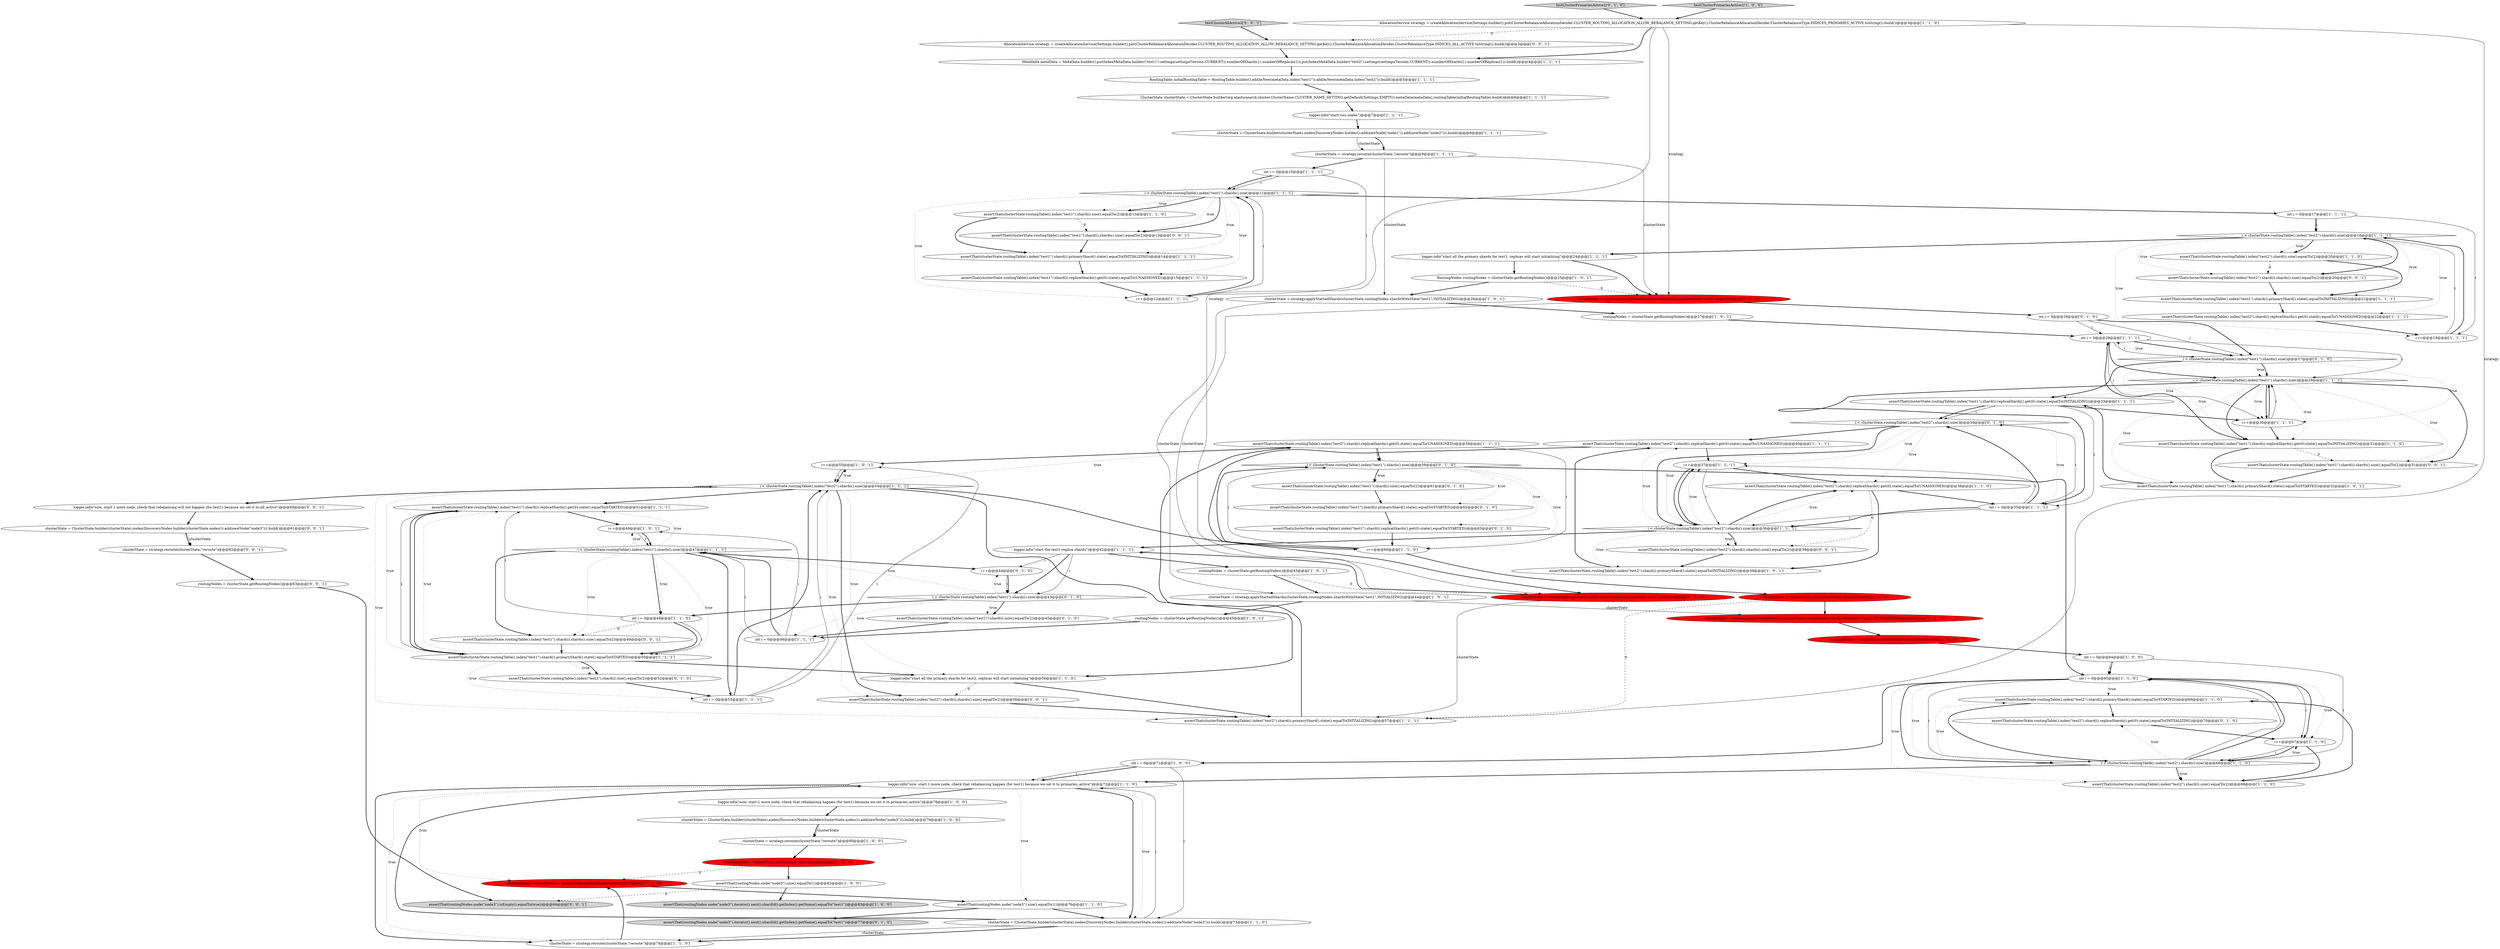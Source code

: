digraph {
51 [style = filled, label = "assertThat(clusterState.routingTable().index(\"test2\").shard(i).replicaShards().get(0).state(),equalTo(UNASSIGNED))@@@58@@@['1', '1', '1']", fillcolor = white, shape = ellipse image = "AAA0AAABBB1BBB"];
79 [style = filled, label = "i < clusterState.routingTable().index(\"test2\").shards().size()@@@34@@@['0', '1', '0']", fillcolor = white, shape = diamond image = "AAA0AAABBB2BBB"];
7 [style = filled, label = "i < clusterState.routingTable().index(\"test1\").shards().size()@@@11@@@['1', '1', '1']", fillcolor = white, shape = diamond image = "AAA0AAABBB1BBB"];
76 [style = filled, label = "i++@@@44@@@['0', '1', '0']", fillcolor = white, shape = ellipse image = "AAA0AAABBB2BBB"];
6 [style = filled, label = "AllocationService strategy = createAllocationService(Settings.builder().put(ClusterRebalanceAllocationDecider.CLUSTER_ROUTING_ALLOCATION_ALLOW_REBALANCE_SETTING.getKey(),ClusterRebalanceAllocationDecider.ClusterRebalanceType.INDICES_PRIMARIES_ACTIVE.toString()).build())@@@3@@@['1', '1', '0']", fillcolor = white, shape = ellipse image = "AAA0AAABBB1BBB"];
62 [style = filled, label = "assertThat(clusterState.routingTable().index(\"test2\").shard(i).primaryShard().state(),equalTo(INITIALIZING))@@@21@@@['1', '1', '1']", fillcolor = white, shape = ellipse image = "AAA0AAABBB1BBB"];
33 [style = filled, label = "assertThat(clusterState.routingTable().index(\"test1\").shard(i).size(),equalTo(2))@@@13@@@['1', '1', '0']", fillcolor = white, shape = ellipse image = "AAA0AAABBB1BBB"];
22 [style = filled, label = "i < clusterState.routingTable().index(\"test2\").shards().size()@@@18@@@['1', '1', '1']", fillcolor = white, shape = diamond image = "AAA0AAABBB1BBB"];
46 [style = filled, label = "i < clusterState.routingTable().index(\"test1\").shards().size()@@@29@@@['1', '1', '1']", fillcolor = white, shape = diamond image = "AAA0AAABBB1BBB"];
44 [style = filled, label = "assertThat(clusterState.routingTable().index(\"test1\").shard(i).replicaShards().get(0).state(),equalTo(INITIALIZING))@@@33@@@['1', '1', '1']", fillcolor = white, shape = ellipse image = "AAA0AAABBB1BBB"];
19 [style = filled, label = "int i = 0@@@17@@@['1', '1', '1']", fillcolor = white, shape = ellipse image = "AAA0AAABBB1BBB"];
31 [style = filled, label = "logger.info(\"start all the primary shards for test1, replicas will start initializing\")@@@24@@@['1', '1', '1']", fillcolor = white, shape = ellipse image = "AAA0AAABBB1BBB"];
52 [style = filled, label = "logger.info(\"start two nodes\")@@@7@@@['1', '1', '1']", fillcolor = white, shape = ellipse image = "AAA0AAABBB1BBB"];
68 [style = filled, label = "RoutingNodes routingNodes = clusterState.getRoutingNodes()@@@75@@@['1', '1', '0']", fillcolor = red, shape = ellipse image = "AAA1AAABBB1BBB"];
87 [style = filled, label = "assertThat(clusterState.routingTable().index(\"test1\").shard(i).primaryShard().state(),equalTo(STARTED))@@@62@@@['0', '1', '0']", fillcolor = white, shape = ellipse image = "AAA0AAABBB2BBB"];
1 [style = filled, label = "assertThat(clusterState.routingTable().index(\"test2\").shard(i).replicaShards().get(0).state(),equalTo(UNASSIGNED))@@@22@@@['1', '1', '1']", fillcolor = white, shape = ellipse image = "AAA0AAABBB1BBB"];
14 [style = filled, label = "routingNodes = clusterState.getRoutingNodes()@@@43@@@['1', '0', '1']", fillcolor = white, shape = ellipse image = "AAA0AAABBB1BBB"];
88 [style = filled, label = "assertThat(clusterState.routingTable().index(\"test2\").shard(i).replicaShards().get(0).state(),equalTo(INITIALIZING))@@@70@@@['0', '1', '0']", fillcolor = white, shape = ellipse image = "AAA0AAABBB2BBB"];
99 [style = filled, label = "assertThat(clusterState.routingTable().index(\"test2\").shard(i).shards().size(),equalTo(2))@@@20@@@['0', '0', '1']", fillcolor = white, shape = ellipse image = "AAA0AAABBB3BBB"];
55 [style = filled, label = "MetaData metaData = MetaData.builder().put(IndexMetaData.builder(\"test1\").settings(settings(Version.CURRENT)).numberOfShards(1).numberOfReplicas(1)).put(IndexMetaData.builder(\"test2\").settings(settings(Version.CURRENT)).numberOfShards(1).numberOfReplicas(1)).build()@@@4@@@['1', '1', '1']", fillcolor = white, shape = ellipse image = "AAA0AAABBB1BBB"];
36 [style = filled, label = "assertThat(clusterState.routingTable().index(\"test2\").shard(i).replicaShards().get(0).state(),equalTo(UNASSIGNED))@@@40@@@['1', '1', '1']", fillcolor = white, shape = ellipse image = "AAA0AAABBB1BBB"];
93 [style = filled, label = "routingNodes = clusterState.getRoutingNodes()@@@63@@@['0', '0', '1']", fillcolor = white, shape = ellipse image = "AAA0AAABBB3BBB"];
30 [style = filled, label = "logger.info(\"start the test1 replica shards\")@@@42@@@['1', '1', '1']", fillcolor = white, shape = ellipse image = "AAA0AAABBB1BBB"];
78 [style = filled, label = "int i = 0@@@26@@@['0', '1', '0']", fillcolor = white, shape = ellipse image = "AAA0AAABBB2BBB"];
13 [style = filled, label = "assertThat(clusterState.routingTable().index(\"test1\").shard(i).primaryShard().state(),equalTo(STARTED))@@@32@@@['1', '0', '1']", fillcolor = white, shape = ellipse image = "AAA0AAABBB1BBB"];
0 [style = filled, label = "i++@@@12@@@['1', '1', '1']", fillcolor = white, shape = ellipse image = "AAA0AAABBB1BBB"];
23 [style = filled, label = "i < clusterState.routingTable().index(\"test1\").shards().size()@@@47@@@['1', '1', '1']", fillcolor = white, shape = diamond image = "AAA0AAABBB1BBB"];
83 [style = filled, label = "testClusterPrimariesActive1['0', '1', '0']", fillcolor = lightgray, shape = diamond image = "AAA0AAABBB2BBB"];
48 [style = filled, label = "clusterState = strategy.reroute(clusterState,\"reroute\")@@@80@@@['1', '0', '0']", fillcolor = white, shape = ellipse image = "AAA0AAABBB1BBB"];
73 [style = filled, label = "i++@@@48@@@['1', '0', '1']", fillcolor = white, shape = ellipse image = "AAA0AAABBB1BBB"];
63 [style = filled, label = "routingNodes = clusterState.getRoutingNodes()@@@61@@@['1', '0', '0']", fillcolor = red, shape = ellipse image = "AAA1AAABBB1BBB"];
9 [style = filled, label = "logger.info(\"start all the primary shards for test2, replicas will start initializing\")@@@56@@@['1', '1', '0']", fillcolor = white, shape = ellipse image = "AAA0AAABBB1BBB"];
96 [style = filled, label = "AllocationService strategy = createAllocationService(Settings.builder().put(ClusterRebalanceAllocationDecider.CLUSTER_ROUTING_ALLOCATION_ALLOW_REBALANCE_SETTING.getKey(),ClusterRebalanceAllocationDecider.ClusterRebalanceType.INDICES_ALL_ACTIVE.toString()).build())@@@3@@@['0', '0', '1']", fillcolor = white, shape = ellipse image = "AAA0AAABBB3BBB"];
5 [style = filled, label = "assertThat(clusterState.routingTable().index(\"test2\").shard(i).replicaShards().get(0).state(),equalTo(UNASSIGNED))@@@38@@@['1', '1', '0']", fillcolor = white, shape = ellipse image = "AAA0AAABBB1BBB"];
38 [style = filled, label = "assertThat(clusterState.routingTable().index(\"test2\").shard(i).primaryShard().state(),equalTo(INITIALIZING))@@@39@@@['1', '0', '1']", fillcolor = white, shape = ellipse image = "AAA0AAABBB1BBB"];
16 [style = filled, label = "logger.info(\"now, start 1 more node, check that rebalancing happen (for test1) because we set it to primaries_active\")@@@78@@@['1', '0', '0']", fillcolor = white, shape = ellipse image = "AAA0AAABBB1BBB"];
77 [style = filled, label = "i < clusterState.routingTable().index(\"test1\").shards().size()@@@43@@@['0', '1', '0']", fillcolor = white, shape = diamond image = "AAA0AAABBB2BBB"];
42 [style = filled, label = "clusterState = strategy.applyStartedShards(clusterState,routingNodes.shardsWithState(\"test1\",INITIALIZING))@@@44@@@['1', '0', '1']", fillcolor = white, shape = ellipse image = "AAA0AAABBB1BBB"];
39 [style = filled, label = "assertThat(routingNodes.node(\"node3\").iterator().next().shardId().getIndex().getName(),equalTo(\"test1\"))@@@83@@@['1', '0', '0']", fillcolor = lightgray, shape = ellipse image = "AAA0AAABBB1BBB"];
26 [style = filled, label = "int i = 0@@@46@@@['1', '1', '1']", fillcolor = white, shape = ellipse image = "AAA0AAABBB1BBB"];
91 [style = filled, label = "assertThat(clusterState.routingTable().index(\"test2\").shard(i).shards().size(),equalTo(2))@@@56@@@['0', '0', '1']", fillcolor = white, shape = ellipse image = "AAA0AAABBB3BBB"];
12 [style = filled, label = "assertThat(clusterState.routingTable().index(\"test2\").shard(i).size(),equalTo(2))@@@20@@@['1', '1', '0']", fillcolor = white, shape = ellipse image = "AAA0AAABBB1BBB"];
58 [style = filled, label = "int i = 0@@@28@@@['1', '1', '1']", fillcolor = white, shape = ellipse image = "AAA0AAABBB1BBB"];
53 [style = filled, label = "int i = 0@@@71@@@['1', '0', '0']", fillcolor = white, shape = ellipse image = "AAA0AAABBB1BBB"];
2 [style = filled, label = "routingNodes = clusterState.getRoutingNodes()@@@63@@@['1', '0', '0']", fillcolor = red, shape = ellipse image = "AAA1AAABBB1BBB"];
24 [style = filled, label = "assertThat(clusterState.routingTable().index(\"test1\").shard(i).replicaShards().get(0).state(),equalTo(UNASSIGNED))@@@15@@@['1', '1', '1']", fillcolor = white, shape = ellipse image = "AAA0AAABBB1BBB"];
32 [style = filled, label = "int i = 0@@@64@@@['1', '0', '0']", fillcolor = white, shape = ellipse image = "AAA0AAABBB1BBB"];
3 [style = filled, label = "assertThat(clusterState.routingTable().index(\"test2\").shard(i).primaryShard().state(),equalTo(STARTED))@@@69@@@['1', '1', '0']", fillcolor = white, shape = ellipse image = "AAA0AAABBB1BBB"];
61 [style = filled, label = "int i = 0@@@65@@@['1', '1', '0']", fillcolor = white, shape = ellipse image = "AAA0AAABBB1BBB"];
35 [style = filled, label = "assertThat(clusterState.routingTable().index(\"test1\").shard(i).primaryShard().state(),equalTo(INITIALIZING))@@@14@@@['1', '1', '1']", fillcolor = white, shape = ellipse image = "AAA0AAABBB1BBB"];
27 [style = filled, label = "clusterState = strategy.reroute(clusterState,\"reroute\")@@@74@@@['1', '1', '0']", fillcolor = white, shape = ellipse image = "AAA0AAABBB1BBB"];
54 [style = filled, label = "ClusterState clusterState = ClusterState.builder(org.elasticsearch.cluster.ClusterName.CLUSTER_NAME_SETTING.getDefault(Settings.EMPTY)).metaData(metaData).routingTable(initialRoutingTable).build()@@@6@@@['1', '1', '1']", fillcolor = white, shape = ellipse image = "AAA0AAABBB1BBB"];
64 [style = filled, label = "i < clusterState.routingTable().index(\"test2\").shards().size()@@@66@@@['1', '1', '0']", fillcolor = white, shape = diamond image = "AAA0AAABBB1BBB"];
72 [style = filled, label = "int i = 0@@@53@@@['1', '1', '1']", fillcolor = white, shape = ellipse image = "AAA0AAABBB1BBB"];
98 [style = filled, label = "assertThat(clusterState.routingTable().index(\"test1\").shard(i).shards().size(),equalTo(2))@@@13@@@['0', '0', '1']", fillcolor = white, shape = ellipse image = "AAA0AAABBB3BBB"];
100 [style = filled, label = "clusterState = ClusterState.builder(clusterState).nodes(DiscoveryNodes.builder(clusterState.nodes()).add(newNode(\"node3\"))).build()@@@61@@@['0', '0', '1']", fillcolor = white, shape = ellipse image = "AAA0AAABBB3BBB"];
20 [style = filled, label = "i++@@@30@@@['1', '1', '1']", fillcolor = white, shape = ellipse image = "AAA0AAABBB1BBB"];
43 [style = filled, label = "i++@@@19@@@['1', '1', '1']", fillcolor = white, shape = ellipse image = "AAA0AAABBB1BBB"];
10 [style = filled, label = "clusterState = strategy.applyStartedShards(clusterState,routingNodes.shardsWithState(\"test2\",INITIALIZING))@@@62@@@['1', '0', '0']", fillcolor = red, shape = ellipse image = "AAA1AAABBB1BBB"];
59 [style = filled, label = "i < clusterState.routingTable().index(\"test2\").shards().size()@@@36@@@['1', '1', '1']", fillcolor = white, shape = diamond image = "AAA0AAABBB1BBB"];
85 [style = filled, label = "i < clusterState.routingTable().index(\"test1\").shards().size()@@@59@@@['0', '1', '0']", fillcolor = white, shape = diamond image = "AAA0AAABBB2BBB"];
102 [style = filled, label = "assertThat(clusterState.routingTable().index(\"test1\").shard(i).shards().size(),equalTo(2))@@@49@@@['0', '0', '1']", fillcolor = white, shape = ellipse image = "AAA0AAABBB3BBB"];
56 [style = filled, label = "i++@@@60@@@['1', '1', '0']", fillcolor = white, shape = ellipse image = "AAA0AAABBB1BBB"];
80 [style = filled, label = "assertThat(clusterState.routingTable().index(\"test2\").shard(i).size(),equalTo(2))@@@52@@@['0', '1', '0']", fillcolor = white, shape = ellipse image = "AAA0AAABBB2BBB"];
25 [style = filled, label = "assertThat(clusterState.routingTable().index(\"test2\").shard(i).size(),equalTo(2))@@@68@@@['1', '1', '0']", fillcolor = white, shape = ellipse image = "AAA0AAABBB1BBB"];
11 [style = filled, label = "assertThat(clusterState.routingTable().index(\"test1\").shard(i).primaryShard().state(),equalTo(STARTED))@@@50@@@['1', '1', '1']", fillcolor = white, shape = ellipse image = "AAA0AAABBB1BBB"];
69 [style = filled, label = "RoutingTable initialRoutingTable = RoutingTable.builder().addAsNew(metaData.index(\"test1\")).addAsNew(metaData.index(\"test2\")).build()@@@5@@@['1', '1', '1']", fillcolor = white, shape = ellipse image = "AAA0AAABBB1BBB"];
71 [style = filled, label = "clusterState = ClusterState.builder(clusterState).nodes(DiscoveryNodes.builder().add(newNode(\"node1\")).add(newNode(\"node2\"))).build()@@@8@@@['1', '1', '1']", fillcolor = white, shape = ellipse image = "AAA0AAABBB1BBB"];
17 [style = filled, label = "assertThat(clusterState.routingTable().index(\"test1\").shard(i).replicaShards().get(0).state(),equalTo(INITIALIZING))@@@31@@@['1', '1', '0']", fillcolor = white, shape = ellipse image = "AAA0AAABBB1BBB"];
15 [style = filled, label = "assertThat(clusterState.routingTable().index(\"test1\").shard(i).replicaShards().get(0).state(),equalTo(STARTED))@@@51@@@['1', '1', '1']", fillcolor = white, shape = ellipse image = "AAA0AAABBB1BBB"];
21 [style = filled, label = "int i = 0@@@49@@@['1', '1', '0']", fillcolor = white, shape = ellipse image = "AAA0AAABBB1BBB"];
67 [style = filled, label = "assertThat(routingNodes.node(\"node3\").size(),equalTo(1))@@@82@@@['1', '0', '0']", fillcolor = white, shape = ellipse image = "AAA0AAABBB1BBB"];
84 [style = filled, label = "i < clusterState.routingTable().index(\"test1\").shards().size()@@@27@@@['0', '1', '0']", fillcolor = white, shape = diamond image = "AAA0AAABBB2BBB"];
89 [style = filled, label = "assertThat(routingNodes.node(\"node3\").iterator().next().shardId().getIndex().getName(),equalTo(\"test1\"))@@@77@@@['0', '1', '0']", fillcolor = lightgray, shape = ellipse image = "AAA0AAABBB2BBB"];
8 [style = filled, label = "logger.info(\"now, start 1 more node, check that rebalancing happen (for test1) because we set it to primaries_active\")@@@72@@@['1', '1', '0']", fillcolor = white, shape = ellipse image = "AAA0AAABBB1BBB"];
29 [style = filled, label = "routingNodes = clusterState.getRoutingNodes()@@@45@@@['1', '0', '1']", fillcolor = white, shape = ellipse image = "AAA0AAABBB1BBB"];
92 [style = filled, label = "logger.info(\"now, start 1 more node, check that rebalancing will not happen (for test1) because we set it to all_active\")@@@60@@@['0', '0', '1']", fillcolor = white, shape = ellipse image = "AAA0AAABBB3BBB"];
41 [style = filled, label = "int i = 0@@@10@@@['1', '1', '1']", fillcolor = white, shape = ellipse image = "AAA0AAABBB1BBB"];
37 [style = filled, label = "clusterState = strategy.applyStartedShards(clusterState,routingNodes.shardsWithState(\"test1\",INITIALIZING))@@@26@@@['1', '0', '1']", fillcolor = white, shape = ellipse image = "AAA0AAABBB1BBB"];
74 [style = filled, label = "assertThat(clusterState.routingTable().index(\"test1\").shard(i).size(),equalTo(2))@@@45@@@['0', '1', '0']", fillcolor = white, shape = ellipse image = "AAA0AAABBB2BBB"];
75 [style = filled, label = "assertThat(clusterState.routingTable().index(\"test1\").shard(i).size(),equalTo(2))@@@61@@@['0', '1', '0']", fillcolor = white, shape = ellipse image = "AAA0AAABBB2BBB"];
40 [style = filled, label = "clusterState = ClusterState.builder(clusterState).nodes(DiscoveryNodes.builder(clusterState.nodes()).add(newNode(\"node3\"))).build()@@@79@@@['1', '0', '0']", fillcolor = white, shape = ellipse image = "AAA0AAABBB1BBB"];
90 [style = filled, label = "assertThat(clusterState.routingTable().index(\"test1\").shard(i).shards().size(),equalTo(2))@@@31@@@['0', '0', '1']", fillcolor = white, shape = ellipse image = "AAA0AAABBB3BBB"];
94 [style = filled, label = "assertThat(clusterState.routingTable().index(\"test2\").shard(i).shards().size(),equalTo(2))@@@38@@@['0', '0', '1']", fillcolor = white, shape = ellipse image = "AAA0AAABBB3BBB"];
60 [style = filled, label = "clusterState = strategy.reroute(clusterState,\"reroute\")@@@9@@@['1', '1', '1']", fillcolor = white, shape = ellipse image = "AAA0AAABBB1BBB"];
49 [style = filled, label = "i++@@@37@@@['1', '1', '1']", fillcolor = white, shape = ellipse image = "AAA0AAABBB1BBB"];
95 [style = filled, label = "testClusterAllActive2['0', '0', '1']", fillcolor = lightgray, shape = diamond image = "AAA0AAABBB3BBB"];
57 [style = filled, label = "i < clusterState.routingTable().index(\"test2\").shards().size()@@@54@@@['1', '1', '1']", fillcolor = white, shape = diamond image = "AAA0AAABBB1BBB"];
97 [style = filled, label = "assertThat(routingNodes.node(\"node3\").isEmpty(),equalTo(true))@@@64@@@['0', '0', '1']", fillcolor = lightgray, shape = ellipse image = "AAA0AAABBB3BBB"];
47 [style = filled, label = "clusterState = ClusterState.builder(clusterState).nodes(DiscoveryNodes.builder(clusterState.nodes()).add(newNode(\"node3\"))).build()@@@73@@@['1', '1', '0']", fillcolor = white, shape = ellipse image = "AAA0AAABBB1BBB"];
66 [style = filled, label = "RoutingNodes routingNodes = clusterState.getRoutingNodes()@@@25@@@['1', '0', '1']", fillcolor = white, shape = ellipse image = "AAA0AAABBB1BBB"];
4 [style = filled, label = "routingNodes = clusterState.getRoutingNodes()@@@27@@@['1', '0', '1']", fillcolor = white, shape = ellipse image = "AAA0AAABBB1BBB"];
101 [style = filled, label = "clusterState = strategy.reroute(clusterState,\"reroute\")@@@62@@@['0', '0', '1']", fillcolor = white, shape = ellipse image = "AAA0AAABBB3BBB"];
28 [style = filled, label = "assertThat(routingNodes.node(\"node3\").size(),equalTo(1))@@@76@@@['1', '1', '0']", fillcolor = white, shape = ellipse image = "AAA0AAABBB1BBB"];
34 [style = filled, label = "int i = 0@@@35@@@['1', '1', '1']", fillcolor = white, shape = ellipse image = "AAA0AAABBB1BBB"];
81 [style = filled, label = "clusterState = startInitializingShardsAndReroute(strategy,clusterState,\"test1\")@@@41@@@['0', '1', '0']", fillcolor = red, shape = ellipse image = "AAA1AAABBB2BBB"];
45 [style = filled, label = "assertThat(clusterState.routingTable().index(\"test2\").shard(i).primaryShard().state(),equalTo(INITIALIZING))@@@57@@@['1', '1', '1']", fillcolor = white, shape = ellipse image = "AAA0AAABBB1BBB"];
70 [style = filled, label = "routingNodes = clusterState.getRoutingNodes()@@@81@@@['1', '0', '0']", fillcolor = red, shape = ellipse image = "AAA1AAABBB1BBB"];
65 [style = filled, label = "testClusterPrimariesActive1['1', '0', '0']", fillcolor = lightgray, shape = diamond image = "AAA0AAABBB1BBB"];
82 [style = filled, label = "assertThat(clusterState.routingTable().index(\"test1\").shard(i).replicaShards().get(0).state(),equalTo(STARTED))@@@63@@@['0', '1', '0']", fillcolor = white, shape = ellipse image = "AAA0AAABBB2BBB"];
86 [style = filled, label = "clusterState = startInitializingShardsAndReroute(strategy,clusterState,\"test1\")@@@25@@@['0', '1', '0']", fillcolor = red, shape = ellipse image = "AAA1AAABBB2BBB"];
50 [style = filled, label = "i++@@@67@@@['1', '1', '0']", fillcolor = white, shape = ellipse image = "AAA0AAABBB1BBB"];
18 [style = filled, label = "i++@@@55@@@['1', '0', '1']", fillcolor = white, shape = ellipse image = "AAA0AAABBB1BBB"];
31->86 [style = bold, label=""];
8->16 [style = bold, label=""];
67->39 [style = bold, label=""];
74->26 [style = bold, label=""];
32->64 [style = solid, label="i"];
70->67 [style = bold, label=""];
49->59 [style = bold, label=""];
59->49 [style = bold, label=""];
8->28 [style = dotted, label="true"];
84->58 [style = dotted, label="true"];
46->34 [style = bold, label=""];
70->68 [style = dashed, label="0"];
57->45 [style = dotted, label="true"];
52->71 [style = bold, label=""];
14->81 [style = dashed, label="0"];
72->57 [style = bold, label=""];
20->46 [style = solid, label="i"];
61->50 [style = dotted, label="true"];
7->33 [style = dotted, label="true"];
42->10 [style = solid, label="clusterState"];
56->85 [style = bold, label=""];
64->8 [style = bold, label=""];
6->81 [style = solid, label="strategy"];
57->9 [style = dotted, label="true"];
32->61 [style = solid, label="i"];
79->49 [style = dotted, label="true"];
47->27 [style = bold, label=""];
46->90 [style = bold, label=""];
11->9 [style = bold, label=""];
5->38 [style = bold, label=""];
71->60 [style = bold, label=""];
42->29 [style = bold, label=""];
23->76 [style = bold, label=""];
57->51 [style = dotted, label="true"];
61->64 [style = bold, label=""];
11->72 [style = dotted, label="true"];
64->3 [style = dotted, label="true"];
5->34 [style = bold, label=""];
92->100 [style = bold, label=""];
61->3 [style = dotted, label="true"];
87->82 [style = bold, label=""];
51->85 [style = solid, label="i"];
44->79 [style = solid, label="i"];
27->68 [style = bold, label=""];
85->61 [style = bold, label=""];
12->99 [style = dashed, label="0"];
15->11 [style = bold, label=""];
83->6 [style = bold, label=""];
23->102 [style = bold, label=""];
28->89 [style = bold, label=""];
30->77 [style = solid, label="i"];
23->72 [style = bold, label=""];
3->88 [style = bold, label=""];
90->13 [style = bold, label=""];
8->47 [style = bold, label=""];
46->13 [style = dotted, label="true"];
30->14 [style = bold, label=""];
23->15 [style = dotted, label="true"];
58->84 [style = bold, label=""];
2->32 [style = bold, label=""];
21->15 [style = solid, label="i"];
61->64 [style = dotted, label="true"];
6->96 [style = dashed, label="0"];
88->50 [style = bold, label=""];
101->93 [style = bold, label=""];
11->15 [style = dotted, label="true"];
8->27 [style = bold, label=""];
44->79 [style = bold, label=""];
91->45 [style = bold, label=""];
77->21 [style = bold, label=""];
60->37 [style = solid, label="clusterState"];
19->22 [style = solid, label="i"];
67->97 [style = dashed, label="0"];
85->75 [style = dotted, label="true"];
22->99 [style = dotted, label="true"];
32->61 [style = bold, label=""];
54->52 [style = bold, label=""];
34->59 [style = solid, label="i"];
16->40 [style = bold, label=""];
98->35 [style = bold, label=""];
30->77 [style = bold, label=""];
58->46 [style = solid, label="i"];
86->81 [style = solid, label="clusterState"];
59->94 [style = dotted, label="true"];
60->86 [style = solid, label="clusterState"];
24->0 [style = bold, label=""];
56->85 [style = solid, label="i"];
25->3 [style = bold, label=""];
77->23 [style = dotted, label="true"];
23->21 [style = dotted, label="true"];
61->50 [style = solid, label="i"];
77->74 [style = bold, label=""];
85->56 [style = dotted, label="true"];
59->49 [style = dotted, label="true"];
22->43 [style = dotted, label="true"];
46->20 [style = dotted, label="true"];
77->76 [style = dotted, label="true"];
96->55 [style = bold, label=""];
59->5 [style = dotted, label="true"];
60->41 [style = bold, label=""];
86->78 [style = bold, label=""];
79->5 [style = dotted, label="true"];
21->102 [style = dashed, label="0"];
31->66 [style = bold, label=""];
19->43 [style = solid, label="i"];
73->23 [style = solid, label="i"];
23->102 [style = dotted, label="true"];
30->76 [style = solid, label="i"];
50->64 [style = solid, label="i"];
51->85 [style = bold, label=""];
0->7 [style = bold, label=""];
29->26 [style = bold, label=""];
65->6 [style = bold, label=""];
61->64 [style = solid, label="i"];
7->33 [style = bold, label=""];
61->25 [style = dotted, label="true"];
34->59 [style = bold, label=""];
43->22 [style = solid, label="i"];
26->23 [style = solid, label="i"];
46->90 [style = dotted, label="true"];
64->25 [style = bold, label=""];
3->64 [style = bold, label=""];
41->7 [style = solid, label="i"];
21->11 [style = bold, label=""];
79->59 [style = bold, label=""];
36->49 [style = bold, label=""];
44->20 [style = bold, label=""];
43->22 [style = bold, label=""];
51->18 [style = bold, label=""];
58->46 [style = bold, label=""];
99->62 [style = bold, label=""];
77->74 [style = dotted, label="true"];
7->35 [style = dotted, label="true"];
11->80 [style = dotted, label="true"];
46->20 [style = bold, label=""];
10->2 [style = bold, label=""];
64->50 [style = dotted, label="true"];
5->94 [style = dashed, label="0"];
84->20 [style = dotted, label="true"];
49->5 [style = bold, label=""];
82->56 [style = bold, label=""];
19->22 [style = bold, label=""];
79->34 [style = dotted, label="true"];
23->73 [style = dotted, label="true"];
72->18 [style = solid, label="i"];
15->11 [style = solid, label="i"];
34->49 [style = solid, label="i"];
63->10 [style = bold, label=""];
7->98 [style = dotted, label="true"];
62->1 [style = bold, label=""];
72->57 [style = solid, label="i"];
84->46 [style = dotted, label="true"];
47->27 [style = solid, label="clusterState"];
48->70 [style = bold, label=""];
64->25 [style = dotted, label="true"];
80->72 [style = bold, label=""];
45->51 [style = bold, label=""];
55->69 [style = bold, label=""];
12->62 [style = bold, label=""];
78->84 [style = bold, label=""];
28->47 [style = bold, label=""];
17->58 [style = bold, label=""];
14->42 [style = bold, label=""];
41->0 [style = solid, label="i"];
22->62 [style = dotted, label="true"];
58->20 [style = solid, label="i"];
49->59 [style = solid, label="i"];
9->91 [style = dashed, label="0"];
93->97 [style = bold, label=""];
33->98 [style = dashed, label="0"];
6->86 [style = solid, label="strategy"];
59->5 [style = bold, label=""];
64->61 [style = solid, label="i"];
7->0 [style = dotted, label="true"];
100->101 [style = solid, label="clusterState"];
73->23 [style = bold, label=""];
35->24 [style = bold, label=""];
47->8 [style = solid, label="i"];
8->68 [style = dotted, label="true"];
6->55 [style = bold, label=""];
76->77 [style = solid, label="i"];
26->73 [style = solid, label="i"];
22->1 [style = dotted, label="true"];
84->44 [style = bold, label=""];
4->58 [style = bold, label=""];
59->38 [style = dotted, label="true"];
84->46 [style = bold, label=""];
81->45 [style = solid, label="clusterState"];
102->11 [style = bold, label=""];
57->15 [style = bold, label=""];
85->87 [style = dotted, label="true"];
18->57 [style = bold, label=""];
57->9 [style = bold, label=""];
51->56 [style = solid, label="i"];
50->64 [style = bold, label=""];
53->8 [style = bold, label=""];
57->91 [style = dotted, label="true"];
64->61 [style = bold, label=""];
17->13 [style = bold, label=""];
56->63 [style = bold, label=""];
37->42 [style = solid, label="clusterState"];
7->98 [style = bold, label=""];
100->101 [style = bold, label=""];
68->28 [style = bold, label=""];
7->19 [style = bold, label=""];
57->92 [style = bold, label=""];
58->84 [style = solid, label="i"];
57->18 [style = dotted, label="true"];
34->79 [style = bold, label=""];
18->57 [style = solid, label="i"];
71->60 [style = solid, label="clusterState"];
22->99 [style = bold, label=""];
57->91 [style = bold, label=""];
33->35 [style = bold, label=""];
20->17 [style = bold, label=""];
41->7 [style = bold, label=""];
40->48 [style = bold, label=""];
47->8 [style = bold, label=""];
11->80 [style = bold, label=""];
94->38 [style = bold, label=""];
63->45 [style = dashed, label="0"];
1->43 [style = bold, label=""];
13->44 [style = bold, label=""];
53->47 [style = solid, label="i"];
69->54 [style = bold, label=""];
20->46 [style = bold, label=""];
76->77 [style = bold, label=""];
66->86 [style = dashed, label="0"];
78->84 [style = solid, label="i"];
22->31 [style = bold, label=""];
38->36 [style = bold, label=""];
46->44 [style = dotted, label="true"];
11->57 [style = dotted, label="true"];
44->34 [style = solid, label="i"];
85->75 [style = bold, label=""];
7->24 [style = dotted, label="true"];
75->87 [style = bold, label=""];
53->8 [style = solid, label="i"];
37->4 [style = bold, label=""];
11->15 [style = bold, label=""];
22->12 [style = dotted, label="true"];
50->25 [style = bold, label=""];
77->26 [style = dotted, label="true"];
57->56 [style = bold, label=""];
8->47 [style = dotted, label="true"];
17->90 [style = dashed, label="0"];
46->17 [style = dotted, label="true"];
61->53 [style = bold, label=""];
79->36 [style = bold, label=""];
23->21 [style = bold, label=""];
34->79 [style = solid, label="i"];
79->59 [style = dotted, label="true"];
22->12 [style = bold, label=""];
9->45 [style = bold, label=""];
59->36 [style = dotted, label="true"];
26->23 [style = bold, label=""];
36->81 [style = bold, label=""];
78->58 [style = solid, label="i"];
66->37 [style = bold, label=""];
95->96 [style = bold, label=""];
61->50 [style = bold, label=""];
85->82 [style = dotted, label="true"];
59->30 [style = bold, label=""];
84->17 [style = dotted, label="true"];
64->88 [style = dotted, label="true"];
8->27 [style = dotted, label="true"];
46->17 [style = bold, label=""];
81->30 [style = bold, label=""];
59->94 [style = bold, label=""];
21->11 [style = solid, label="i"];
15->73 [style = bold, label=""];
0->7 [style = solid, label="i"];
40->48 [style = solid, label="clusterState"];
6->45 [style = solid, label="strategy"];
23->11 [style = dotted, label="true"];
}
